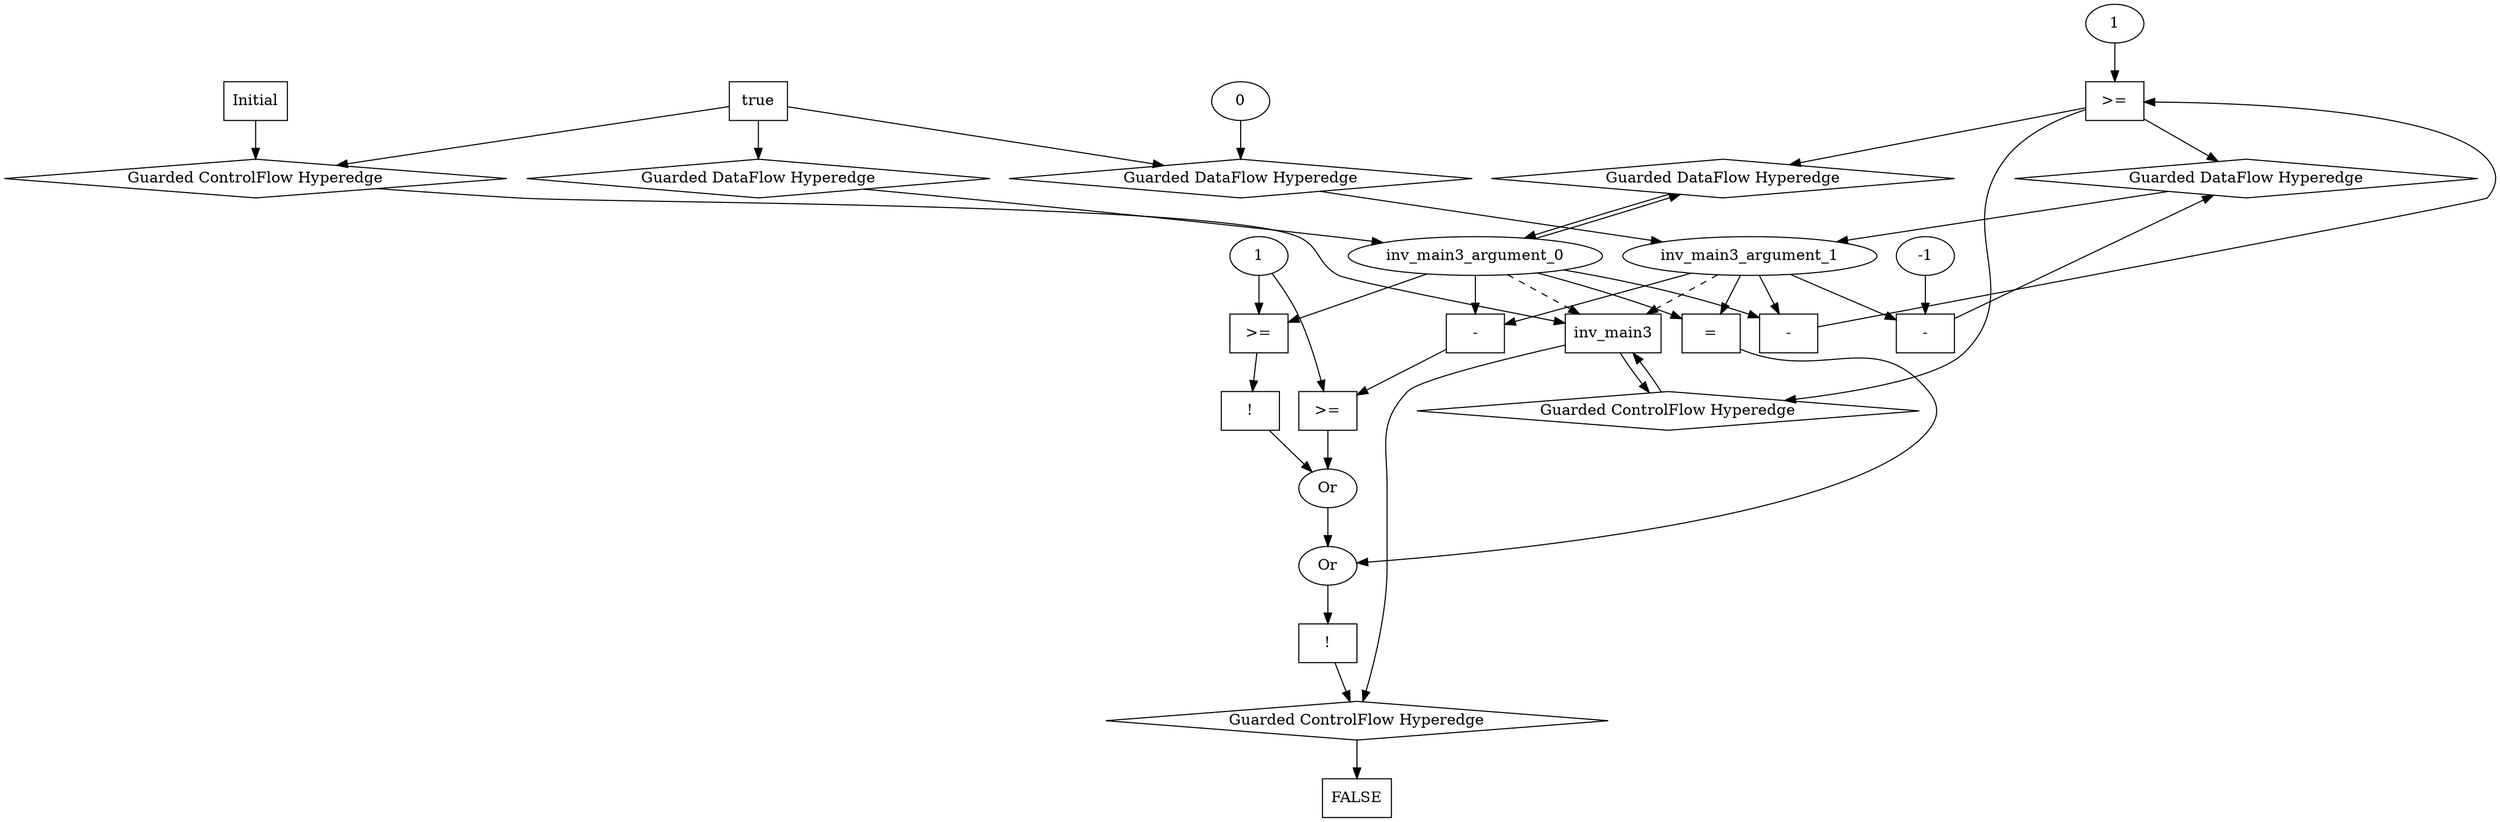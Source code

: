 digraph dag {
inv_main3 [label="inv_main3" shape="rect"];
FALSE [label="FALSE" shape="rect"];
Initial [label="Initial" shape="rect"];
ControlFowHyperEdge_0 [label="Guarded ControlFlow Hyperedge" shape="diamond"];
Initial -> ControlFowHyperEdge_0[label=""]
ControlFowHyperEdge_0 -> inv_main3[label=""]
ControlFowHyperEdge_1 [label="Guarded ControlFlow Hyperedge" shape="diamond"];
inv_main3 -> ControlFowHyperEdge_1[label=""]
ControlFowHyperEdge_1 -> inv_main3[label=""]
ControlFowHyperEdge_2 [label="Guarded ControlFlow Hyperedge" shape="diamond"];
inv_main3 -> ControlFowHyperEdge_2[label=""]
ControlFowHyperEdge_2 -> FALSE[label=""]
inv_main3_argument_0 [label="inv_main3_argument_0" shape="oval"];
inv_main3_argument_0 -> inv_main3[label="" style="dashed"]
inv_main3_argument_1 [label="inv_main3_argument_1" shape="oval"];
inv_main3_argument_1 -> inv_main3[label="" style="dashed"]

true_0 [label="true" shape="rect"];
true_0->ControlFowHyperEdge_0 [label=""];
xxxinv_main3___Initial_0xxxdataFlow_0_node_0 [label="0"];

xxxinv_main3___Initial_0xxxdataFlow_0_node_0->DataFowHyperEdge_0_inv_main3_argument_1 [label=""];
xxxinv_main3___inv_main3_1xxxguard_0_node_0 [label=">=" shape="rect"];
xxxinv_main3___inv_main3_1xxxguard_0_node_1 [label="-" shape="rect"];
xxxinv_main3___inv_main3_1xxxguard_0_node_4 [label="1"];
xxxinv_main3___inv_main3_1xxxguard_0_node_1->xxxinv_main3___inv_main3_1xxxguard_0_node_0
xxxinv_main3___inv_main3_1xxxguard_0_node_4->xxxinv_main3___inv_main3_1xxxguard_0_node_0
inv_main3_argument_0->xxxinv_main3___inv_main3_1xxxguard_0_node_1
inv_main3_argument_1->xxxinv_main3___inv_main3_1xxxguard_0_node_1

xxxinv_main3___inv_main3_1xxxguard_0_node_0->ControlFowHyperEdge_1 [label=""];
xxxinv_main3___inv_main3_1xxxdataFlow_0_node_0 [label="-" shape="rect"];
xxxinv_main3___inv_main3_1xxxdataFlow_0_node_2 [label="-1"];
inv_main3_argument_1->xxxinv_main3___inv_main3_1xxxdataFlow_0_node_0
xxxinv_main3___inv_main3_1xxxdataFlow_0_node_2->xxxinv_main3___inv_main3_1xxxdataFlow_0_node_0

xxxinv_main3___inv_main3_1xxxdataFlow_0_node_0->DataFowHyperEdge_1_inv_main3_argument_1 [label=""];
xxxFALSE___inv_main3_2xxxguard_0_node_0 [label="!" shape="rect"];
xxxFALSE___inv_main3_2xxxguard_0_node_1 [label="Or"];
xxxFALSE___inv_main3_2xxxguard_0_node_2 [label="=" shape="rect"];
xxxFALSE___inv_main3_2xxxguard_0_node_5 [label="Or"];
xxxFALSE___inv_main3_2xxxguard_0_node_6 [label="!" shape="rect"];
xxxFALSE___inv_main3_2xxxguard_0_node_7 [label=">=" shape="rect"];
xxxFALSE___inv_main3_2xxxguard_0_node_9 [label="1"];
xxxFALSE___inv_main3_2xxxguard_0_node_10 [label=">=" shape="rect"];
xxxFALSE___inv_main3_2xxxguard_0_node_11 [label="-" shape="rect"];
xxxFALSE___inv_main3_2xxxguard_0_node_1->xxxFALSE___inv_main3_2xxxguard_0_node_0
xxxFALSE___inv_main3_2xxxguard_0_node_2->xxxFALSE___inv_main3_2xxxguard_0_node_1
xxxFALSE___inv_main3_2xxxguard_0_node_5->xxxFALSE___inv_main3_2xxxguard_0_node_1
inv_main3_argument_1->xxxFALSE___inv_main3_2xxxguard_0_node_2
inv_main3_argument_0->xxxFALSE___inv_main3_2xxxguard_0_node_2
xxxFALSE___inv_main3_2xxxguard_0_node_6->xxxFALSE___inv_main3_2xxxguard_0_node_5
xxxFALSE___inv_main3_2xxxguard_0_node_10->xxxFALSE___inv_main3_2xxxguard_0_node_5
xxxFALSE___inv_main3_2xxxguard_0_node_7->xxxFALSE___inv_main3_2xxxguard_0_node_6
inv_main3_argument_0->xxxFALSE___inv_main3_2xxxguard_0_node_7
xxxFALSE___inv_main3_2xxxguard_0_node_9->xxxFALSE___inv_main3_2xxxguard_0_node_7
xxxFALSE___inv_main3_2xxxguard_0_node_11->xxxFALSE___inv_main3_2xxxguard_0_node_10
xxxFALSE___inv_main3_2xxxguard_0_node_9->xxxFALSE___inv_main3_2xxxguard_0_node_10
inv_main3_argument_0->xxxFALSE___inv_main3_2xxxguard_0_node_11
inv_main3_argument_1->xxxFALSE___inv_main3_2xxxguard_0_node_11

xxxFALSE___inv_main3_2xxxguard_0_node_0->ControlFowHyperEdge_2 [label=""];
DataFowHyperEdge_0_inv_main3_argument_0 [label="Guarded DataFlow Hyperedge" shape="diamond"];
DataFowHyperEdge_0_inv_main3_argument_0 -> inv_main3_argument_0[label=""]
true_0->DataFowHyperEdge_0_inv_main3_argument_0 [label=""];
DataFowHyperEdge_0_inv_main3_argument_1 [label="Guarded DataFlow Hyperedge" shape="diamond"];
DataFowHyperEdge_0_inv_main3_argument_1 -> inv_main3_argument_1[label=""]
true_0->DataFowHyperEdge_0_inv_main3_argument_1 [label=""];
DataFowHyperEdge_1_inv_main3_argument_0 [label="Guarded DataFlow Hyperedge" shape="diamond"];
DataFowHyperEdge_1_inv_main3_argument_0 -> inv_main3_argument_0[label=""]
xxxinv_main3___inv_main3_1xxxguard_0_node_0 -> DataFowHyperEdge_1_inv_main3_argument_0[label=""]
DataFowHyperEdge_1_inv_main3_argument_1 [label="Guarded DataFlow Hyperedge" shape="diamond"];
DataFowHyperEdge_1_inv_main3_argument_1 -> inv_main3_argument_1[label=""]
xxxinv_main3___inv_main3_1xxxguard_0_node_0 -> DataFowHyperEdge_1_inv_main3_argument_1[label=""]
inv_main3_argument_0 -> DataFowHyperEdge_1_inv_main3_argument_0[label=""]
}
